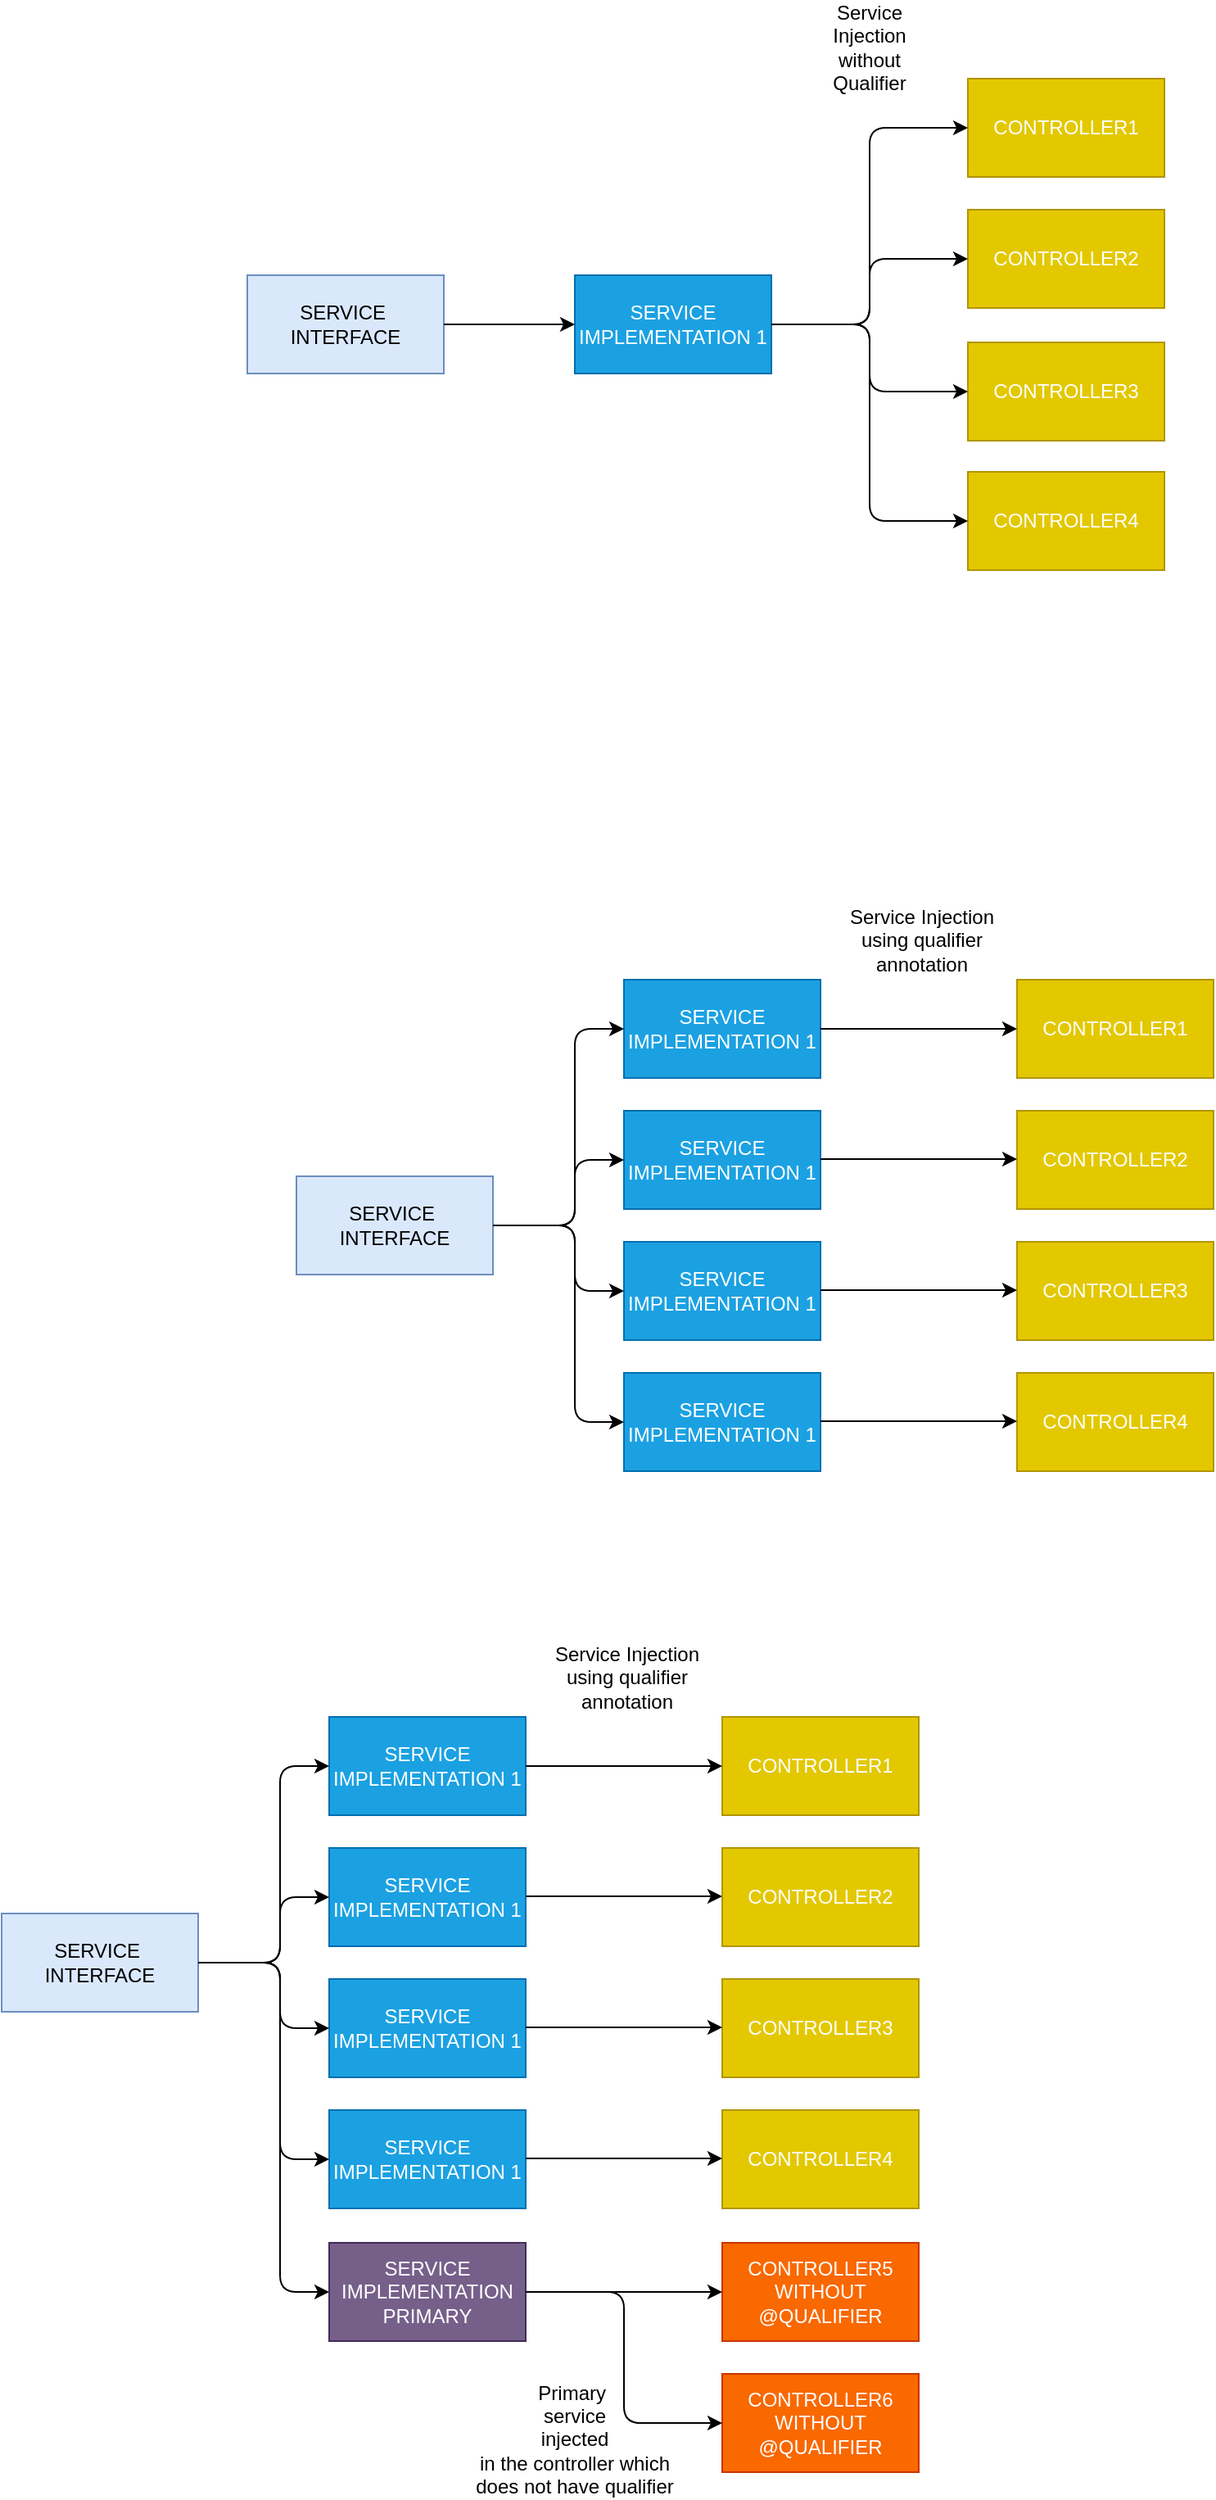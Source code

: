 <mxfile version="13.6.4" type="device"><diagram id="x1-xS2fN6bJ3fBWfXBaw" name="Page-1"><mxGraphModel dx="1088" dy="591" grid="1" gridSize="10" guides="1" tooltips="1" connect="1" arrows="1" fold="1" page="1" pageScale="1" pageWidth="1654" pageHeight="2336" math="0" shadow="0"><root><mxCell id="0"/><mxCell id="1" parent="0"/><mxCell id="rMIEhUUxJc8bwgozo3PN-22" value="" style="group" vertex="1" connectable="0" parent="1"><mxGeometry x="390" y="670" width="560" height="349" as="geometry"/></mxCell><mxCell id="rMIEhUUxJc8bwgozo3PN-20" value="Service Injection using qualifier&lt;br&gt;annotation" style="text;html=1;strokeColor=none;fillColor=none;align=center;verticalAlign=middle;whiteSpace=wrap;rounded=0;" vertex="1" parent="rMIEhUUxJc8bwgozo3PN-22"><mxGeometry x="332" width="100" height="49" as="geometry"/></mxCell><mxCell id="rMIEhUUxJc8bwgozo3PN-21" value="" style="group" vertex="1" connectable="0" parent="rMIEhUUxJc8bwgozo3PN-22"><mxGeometry y="49" width="560" height="300" as="geometry"/></mxCell><mxCell id="rMIEhUUxJc8bwgozo3PN-1" value="SERVICE&amp;nbsp;&lt;br&gt;INTERFACE" style="rounded=0;whiteSpace=wrap;html=1;fillColor=#dae8fc;strokeColor=#6c8ebf;" vertex="1" parent="rMIEhUUxJc8bwgozo3PN-21"><mxGeometry y="120" width="120" height="60" as="geometry"/></mxCell><mxCell id="rMIEhUUxJc8bwgozo3PN-2" value="SERVICE&lt;br&gt;IMPLEMENTATION 1" style="rounded=0;whiteSpace=wrap;html=1;fillColor=#1ba1e2;strokeColor=#006EAF;fontColor=#ffffff;" vertex="1" parent="rMIEhUUxJc8bwgozo3PN-21"><mxGeometry x="200" width="120" height="60" as="geometry"/></mxCell><mxCell id="rMIEhUUxJc8bwgozo3PN-3" value="SERVICE&lt;br&gt;IMPLEMENTATION 1" style="rounded=0;whiteSpace=wrap;html=1;fillColor=#1ba1e2;strokeColor=#006EAF;fontColor=#ffffff;" vertex="1" parent="rMIEhUUxJc8bwgozo3PN-21"><mxGeometry x="200" y="80" width="120" height="60" as="geometry"/></mxCell><mxCell id="rMIEhUUxJc8bwgozo3PN-4" value="SERVICE&lt;br&gt;IMPLEMENTATION 1" style="rounded=0;whiteSpace=wrap;html=1;fillColor=#1ba1e2;strokeColor=#006EAF;fontColor=#ffffff;" vertex="1" parent="rMIEhUUxJc8bwgozo3PN-21"><mxGeometry x="200" y="160" width="120" height="60" as="geometry"/></mxCell><mxCell id="rMIEhUUxJc8bwgozo3PN-5" value="SERVICE&lt;br&gt;IMPLEMENTATION 1" style="rounded=0;whiteSpace=wrap;html=1;fillColor=#1ba1e2;strokeColor=#006EAF;fontColor=#ffffff;" vertex="1" parent="rMIEhUUxJc8bwgozo3PN-21"><mxGeometry x="200" y="240" width="120" height="60" as="geometry"/></mxCell><mxCell id="rMIEhUUxJc8bwgozo3PN-6" value="CONTROLLER1" style="rounded=0;whiteSpace=wrap;html=1;fillColor=#e3c800;strokeColor=#B09500;fontColor=#ffffff;" vertex="1" parent="rMIEhUUxJc8bwgozo3PN-21"><mxGeometry x="440" width="120" height="60" as="geometry"/></mxCell><mxCell id="rMIEhUUxJc8bwgozo3PN-7" value="CONTROLLER2" style="rounded=0;whiteSpace=wrap;html=1;fillColor=#e3c800;strokeColor=#B09500;fontColor=#ffffff;" vertex="1" parent="rMIEhUUxJc8bwgozo3PN-21"><mxGeometry x="440" y="80" width="120" height="60" as="geometry"/></mxCell><mxCell id="rMIEhUUxJc8bwgozo3PN-8" value="CONTROLLER3" style="rounded=0;whiteSpace=wrap;html=1;fillColor=#e3c800;strokeColor=#B09500;fontColor=#ffffff;" vertex="1" parent="rMIEhUUxJc8bwgozo3PN-21"><mxGeometry x="440" y="160" width="120" height="60" as="geometry"/></mxCell><mxCell id="rMIEhUUxJc8bwgozo3PN-9" value="CONTROLLER4" style="rounded=0;whiteSpace=wrap;html=1;fillColor=#e3c800;strokeColor=#B09500;fontColor=#ffffff;" vertex="1" parent="rMIEhUUxJc8bwgozo3PN-21"><mxGeometry x="440" y="240" width="120" height="60" as="geometry"/></mxCell><mxCell id="rMIEhUUxJc8bwgozo3PN-10" value="" style="endArrow=classic;html=1;exitX=1;exitY=0.5;exitDx=0;exitDy=0;entryX=0;entryY=0.5;entryDx=0;entryDy=0;" edge="1" parent="rMIEhUUxJc8bwgozo3PN-21" source="rMIEhUUxJc8bwgozo3PN-1" target="rMIEhUUxJc8bwgozo3PN-2"><mxGeometry width="50" height="50" relative="1" as="geometry"><mxPoint x="310" y="150" as="sourcePoint"/><mxPoint x="360" y="100" as="targetPoint"/><Array as="points"><mxPoint x="170" y="150"/><mxPoint x="170" y="30"/></Array></mxGeometry></mxCell><mxCell id="rMIEhUUxJc8bwgozo3PN-13" value="" style="endArrow=classic;html=1;entryX=0;entryY=0.5;entryDx=0;entryDy=0;" edge="1" parent="rMIEhUUxJc8bwgozo3PN-21" target="rMIEhUUxJc8bwgozo3PN-3"><mxGeometry width="50" height="50" relative="1" as="geometry"><mxPoint x="120" y="150" as="sourcePoint"/><mxPoint x="170" y="100" as="targetPoint"/><Array as="points"><mxPoint x="170" y="150"/><mxPoint x="170" y="110"/></Array></mxGeometry></mxCell><mxCell id="rMIEhUUxJc8bwgozo3PN-14" value="" style="endArrow=classic;html=1;exitX=1;exitY=0.5;exitDx=0;exitDy=0;entryX=0;entryY=0.5;entryDx=0;entryDy=0;" edge="1" parent="rMIEhUUxJc8bwgozo3PN-21" source="rMIEhUUxJc8bwgozo3PN-1" target="rMIEhUUxJc8bwgozo3PN-4"><mxGeometry width="50" height="50" relative="1" as="geometry"><mxPoint x="310" y="150" as="sourcePoint"/><mxPoint x="360" y="100" as="targetPoint"/><Array as="points"><mxPoint x="170" y="150"/><mxPoint x="170" y="190"/></Array></mxGeometry></mxCell><mxCell id="rMIEhUUxJc8bwgozo3PN-15" value="" style="endArrow=classic;html=1;exitX=1;exitY=0.5;exitDx=0;exitDy=0;entryX=0;entryY=0.5;entryDx=0;entryDy=0;" edge="1" parent="rMIEhUUxJc8bwgozo3PN-21" source="rMIEhUUxJc8bwgozo3PN-1" target="rMIEhUUxJc8bwgozo3PN-5"><mxGeometry width="50" height="50" relative="1" as="geometry"><mxPoint x="310" y="150" as="sourcePoint"/><mxPoint x="360" y="100" as="targetPoint"/><Array as="points"><mxPoint x="170" y="150"/><mxPoint x="170" y="270"/></Array></mxGeometry></mxCell><mxCell id="rMIEhUUxJc8bwgozo3PN-16" value="" style="endArrow=classic;html=1;exitX=1;exitY=0.5;exitDx=0;exitDy=0;entryX=0;entryY=0.5;entryDx=0;entryDy=0;" edge="1" parent="rMIEhUUxJc8bwgozo3PN-21" source="rMIEhUUxJc8bwgozo3PN-2" target="rMIEhUUxJc8bwgozo3PN-6"><mxGeometry width="50" height="50" relative="1" as="geometry"><mxPoint x="310" y="150" as="sourcePoint"/><mxPoint x="360" y="100" as="targetPoint"/></mxGeometry></mxCell><mxCell id="rMIEhUUxJc8bwgozo3PN-17" value="" style="endArrow=classic;html=1;exitX=1;exitY=0.5;exitDx=0;exitDy=0;entryX=0;entryY=0.5;entryDx=0;entryDy=0;" edge="1" parent="rMIEhUUxJc8bwgozo3PN-21"><mxGeometry width="50" height="50" relative="1" as="geometry"><mxPoint x="320" y="109.5" as="sourcePoint"/><mxPoint x="440" y="109.5" as="targetPoint"/></mxGeometry></mxCell><mxCell id="rMIEhUUxJc8bwgozo3PN-18" value="" style="endArrow=classic;html=1;exitX=1;exitY=0.5;exitDx=0;exitDy=0;entryX=0;entryY=0.5;entryDx=0;entryDy=0;" edge="1" parent="rMIEhUUxJc8bwgozo3PN-21"><mxGeometry width="50" height="50" relative="1" as="geometry"><mxPoint x="320" y="189.5" as="sourcePoint"/><mxPoint x="440" y="189.5" as="targetPoint"/></mxGeometry></mxCell><mxCell id="rMIEhUUxJc8bwgozo3PN-19" value="" style="endArrow=classic;html=1;exitX=1;exitY=0.5;exitDx=0;exitDy=0;entryX=0;entryY=0.5;entryDx=0;entryDy=0;" edge="1" parent="rMIEhUUxJc8bwgozo3PN-21"><mxGeometry width="50" height="50" relative="1" as="geometry"><mxPoint x="320" y="269.5" as="sourcePoint"/><mxPoint x="440" y="269.5" as="targetPoint"/></mxGeometry></mxCell><mxCell id="rMIEhUUxJc8bwgozo3PN-29" value="" style="group" vertex="1" connectable="0" parent="1"><mxGeometry x="360" y="169" width="560" height="300" as="geometry"/></mxCell><mxCell id="rMIEhUUxJc8bwgozo3PN-30" value="SERVICE&amp;nbsp;&lt;br&gt;INTERFACE" style="rounded=0;whiteSpace=wrap;html=1;fillColor=#dae8fc;strokeColor=#6c8ebf;" vertex="1" parent="rMIEhUUxJc8bwgozo3PN-29"><mxGeometry y="120" width="120" height="60" as="geometry"/></mxCell><mxCell id="rMIEhUUxJc8bwgozo3PN-31" value="SERVICE&lt;br&gt;IMPLEMENTATION 1" style="rounded=0;whiteSpace=wrap;html=1;fillColor=#1ba1e2;strokeColor=#006EAF;fontColor=#ffffff;" vertex="1" parent="rMIEhUUxJc8bwgozo3PN-29"><mxGeometry x="200" y="120" width="120" height="60" as="geometry"/></mxCell><mxCell id="rMIEhUUxJc8bwgozo3PN-35" value="CONTROLLER1" style="rounded=0;whiteSpace=wrap;html=1;fillColor=#e3c800;strokeColor=#B09500;fontColor=#ffffff;" vertex="1" parent="rMIEhUUxJc8bwgozo3PN-29"><mxGeometry x="440" width="120" height="60" as="geometry"/></mxCell><mxCell id="rMIEhUUxJc8bwgozo3PN-36" value="CONTROLLER2" style="rounded=0;whiteSpace=wrap;html=1;fillColor=#e3c800;strokeColor=#B09500;fontColor=#ffffff;" vertex="1" parent="rMIEhUUxJc8bwgozo3PN-29"><mxGeometry x="440" y="80" width="120" height="60" as="geometry"/></mxCell><mxCell id="rMIEhUUxJc8bwgozo3PN-39" value="" style="endArrow=classic;html=1;exitX=1;exitY=0.5;exitDx=0;exitDy=0;entryX=0;entryY=0.5;entryDx=0;entryDy=0;" edge="1" parent="rMIEhUUxJc8bwgozo3PN-29" source="rMIEhUUxJc8bwgozo3PN-30" target="rMIEhUUxJc8bwgozo3PN-31"><mxGeometry width="50" height="50" relative="1" as="geometry"><mxPoint x="310" y="150" as="sourcePoint"/><mxPoint x="360" y="100" as="targetPoint"/><Array as="points"><mxPoint x="170" y="150"/></Array></mxGeometry></mxCell><mxCell id="rMIEhUUxJc8bwgozo3PN-43" value="" style="endArrow=classic;html=1;exitX=1;exitY=0.5;exitDx=0;exitDy=0;entryX=0;entryY=0.5;entryDx=0;entryDy=0;" edge="1" parent="rMIEhUUxJc8bwgozo3PN-29" source="rMIEhUUxJc8bwgozo3PN-31" target="rMIEhUUxJc8bwgozo3PN-35"><mxGeometry width="50" height="50" relative="1" as="geometry"><mxPoint x="310" y="150" as="sourcePoint"/><mxPoint x="360" y="100" as="targetPoint"/><Array as="points"><mxPoint x="380" y="150"/><mxPoint x="380" y="30"/></Array></mxGeometry></mxCell><mxCell id="rMIEhUUxJc8bwgozo3PN-55" value="CONTROLLER3" style="rounded=0;whiteSpace=wrap;html=1;fillColor=#e3c800;strokeColor=#B09500;fontColor=#ffffff;" vertex="1" parent="rMIEhUUxJc8bwgozo3PN-29"><mxGeometry x="440" y="161" width="120" height="60" as="geometry"/></mxCell><mxCell id="rMIEhUUxJc8bwgozo3PN-54" value="CONTROLLER4" style="rounded=0;whiteSpace=wrap;html=1;fillColor=#e3c800;strokeColor=#B09500;fontColor=#ffffff;" vertex="1" parent="rMIEhUUxJc8bwgozo3PN-29"><mxGeometry x="440" y="240" width="120" height="60" as="geometry"/></mxCell><mxCell id="rMIEhUUxJc8bwgozo3PN-56" value="" style="endArrow=classic;html=1;entryX=0;entryY=0.5;entryDx=0;entryDy=0;exitX=1;exitY=0.5;exitDx=0;exitDy=0;" edge="1" parent="rMIEhUUxJc8bwgozo3PN-29" source="rMIEhUUxJc8bwgozo3PN-31" target="rMIEhUUxJc8bwgozo3PN-36"><mxGeometry width="50" height="50" relative="1" as="geometry"><mxPoint x="200" y="181" as="sourcePoint"/><mxPoint x="250" y="131" as="targetPoint"/><Array as="points"><mxPoint x="380" y="150"/><mxPoint x="380" y="110"/></Array></mxGeometry></mxCell><mxCell id="rMIEhUUxJc8bwgozo3PN-57" value="" style="endArrow=classic;html=1;entryX=0;entryY=0.5;entryDx=0;entryDy=0;exitX=1;exitY=0.5;exitDx=0;exitDy=0;" edge="1" parent="rMIEhUUxJc8bwgozo3PN-29" source="rMIEhUUxJc8bwgozo3PN-31" target="rMIEhUUxJc8bwgozo3PN-55"><mxGeometry width="50" height="50" relative="1" as="geometry"><mxPoint x="200" y="181" as="sourcePoint"/><mxPoint x="250" y="131" as="targetPoint"/><Array as="points"><mxPoint x="380" y="150"/><mxPoint x="380" y="191"/></Array></mxGeometry></mxCell><mxCell id="rMIEhUUxJc8bwgozo3PN-58" value="" style="endArrow=classic;html=1;entryX=0;entryY=0.5;entryDx=0;entryDy=0;exitX=1;exitY=0.5;exitDx=0;exitDy=0;" edge="1" parent="rMIEhUUxJc8bwgozo3PN-29" source="rMIEhUUxJc8bwgozo3PN-31" target="rMIEhUUxJc8bwgozo3PN-54"><mxGeometry width="50" height="50" relative="1" as="geometry"><mxPoint x="200" y="181" as="sourcePoint"/><mxPoint x="250" y="131" as="targetPoint"/><Array as="points"><mxPoint x="380" y="150"/><mxPoint x="380" y="270"/></Array></mxGeometry></mxCell><mxCell id="rMIEhUUxJc8bwgozo3PN-59" value="Service Injection without&lt;br&gt;Qualifier" style="text;html=1;strokeColor=none;fillColor=none;align=center;verticalAlign=middle;whiteSpace=wrap;rounded=0;" vertex="1" parent="1"><mxGeometry x="720" y="140" width="40" height="20" as="geometry"/></mxCell><mxCell id="rMIEhUUxJc8bwgozo3PN-60" value="" style="group" vertex="1" connectable="0" parent="1"><mxGeometry x="210" y="1120" width="560" height="349" as="geometry"/></mxCell><mxCell id="rMIEhUUxJc8bwgozo3PN-61" value="Service Injection using qualifier&lt;br&gt;annotation" style="text;html=1;strokeColor=none;fillColor=none;align=center;verticalAlign=middle;whiteSpace=wrap;rounded=0;" vertex="1" parent="rMIEhUUxJc8bwgozo3PN-60"><mxGeometry x="332" width="100" height="49" as="geometry"/></mxCell><mxCell id="rMIEhUUxJc8bwgozo3PN-62" value="" style="group" vertex="1" connectable="0" parent="rMIEhUUxJc8bwgozo3PN-60"><mxGeometry y="49" width="560" height="300" as="geometry"/></mxCell><mxCell id="rMIEhUUxJc8bwgozo3PN-63" value="SERVICE&amp;nbsp;&lt;br&gt;INTERFACE" style="rounded=0;whiteSpace=wrap;html=1;fillColor=#dae8fc;strokeColor=#6c8ebf;" vertex="1" parent="rMIEhUUxJc8bwgozo3PN-62"><mxGeometry y="120" width="120" height="60" as="geometry"/></mxCell><mxCell id="rMIEhUUxJc8bwgozo3PN-64" value="SERVICE&lt;br&gt;IMPLEMENTATION 1" style="rounded=0;whiteSpace=wrap;html=1;fillColor=#1ba1e2;strokeColor=#006EAF;fontColor=#ffffff;" vertex="1" parent="rMIEhUUxJc8bwgozo3PN-62"><mxGeometry x="200" width="120" height="60" as="geometry"/></mxCell><mxCell id="rMIEhUUxJc8bwgozo3PN-65" value="SERVICE&lt;br&gt;IMPLEMENTATION 1" style="rounded=0;whiteSpace=wrap;html=1;fillColor=#1ba1e2;strokeColor=#006EAF;fontColor=#ffffff;" vertex="1" parent="rMIEhUUxJc8bwgozo3PN-62"><mxGeometry x="200" y="80" width="120" height="60" as="geometry"/></mxCell><mxCell id="rMIEhUUxJc8bwgozo3PN-66" value="SERVICE&lt;br&gt;IMPLEMENTATION 1" style="rounded=0;whiteSpace=wrap;html=1;fillColor=#1ba1e2;strokeColor=#006EAF;fontColor=#ffffff;" vertex="1" parent="rMIEhUUxJc8bwgozo3PN-62"><mxGeometry x="200" y="160" width="120" height="60" as="geometry"/></mxCell><mxCell id="rMIEhUUxJc8bwgozo3PN-67" value="SERVICE&lt;br&gt;IMPLEMENTATION 1" style="rounded=0;whiteSpace=wrap;html=1;fillColor=#1ba1e2;strokeColor=#006EAF;fontColor=#ffffff;" vertex="1" parent="rMIEhUUxJc8bwgozo3PN-62"><mxGeometry x="200" y="240" width="120" height="60" as="geometry"/></mxCell><mxCell id="rMIEhUUxJc8bwgozo3PN-68" value="CONTROLLER1" style="rounded=0;whiteSpace=wrap;html=1;fillColor=#e3c800;strokeColor=#B09500;fontColor=#ffffff;" vertex="1" parent="rMIEhUUxJc8bwgozo3PN-62"><mxGeometry x="440" width="120" height="60" as="geometry"/></mxCell><mxCell id="rMIEhUUxJc8bwgozo3PN-69" value="CONTROLLER2" style="rounded=0;whiteSpace=wrap;html=1;fillColor=#e3c800;strokeColor=#B09500;fontColor=#ffffff;" vertex="1" parent="rMIEhUUxJc8bwgozo3PN-62"><mxGeometry x="440" y="80" width="120" height="60" as="geometry"/></mxCell><mxCell id="rMIEhUUxJc8bwgozo3PN-70" value="CONTROLLER3" style="rounded=0;whiteSpace=wrap;html=1;fillColor=#e3c800;strokeColor=#B09500;fontColor=#ffffff;" vertex="1" parent="rMIEhUUxJc8bwgozo3PN-62"><mxGeometry x="440" y="160" width="120" height="60" as="geometry"/></mxCell><mxCell id="rMIEhUUxJc8bwgozo3PN-71" value="CONTROLLER4" style="rounded=0;whiteSpace=wrap;html=1;fillColor=#e3c800;strokeColor=#B09500;fontColor=#ffffff;" vertex="1" parent="rMIEhUUxJc8bwgozo3PN-62"><mxGeometry x="440" y="240" width="120" height="60" as="geometry"/></mxCell><mxCell id="rMIEhUUxJc8bwgozo3PN-72" value="" style="endArrow=classic;html=1;exitX=1;exitY=0.5;exitDx=0;exitDy=0;entryX=0;entryY=0.5;entryDx=0;entryDy=0;" edge="1" parent="rMIEhUUxJc8bwgozo3PN-62" source="rMIEhUUxJc8bwgozo3PN-63" target="rMIEhUUxJc8bwgozo3PN-64"><mxGeometry width="50" height="50" relative="1" as="geometry"><mxPoint x="310" y="150" as="sourcePoint"/><mxPoint x="360" y="100" as="targetPoint"/><Array as="points"><mxPoint x="170" y="150"/><mxPoint x="170" y="30"/></Array></mxGeometry></mxCell><mxCell id="rMIEhUUxJc8bwgozo3PN-73" value="" style="endArrow=classic;html=1;entryX=0;entryY=0.5;entryDx=0;entryDy=0;" edge="1" parent="rMIEhUUxJc8bwgozo3PN-62" target="rMIEhUUxJc8bwgozo3PN-65"><mxGeometry width="50" height="50" relative="1" as="geometry"><mxPoint x="120" y="150" as="sourcePoint"/><mxPoint x="170" y="100" as="targetPoint"/><Array as="points"><mxPoint x="170" y="150"/><mxPoint x="170" y="110"/></Array></mxGeometry></mxCell><mxCell id="rMIEhUUxJc8bwgozo3PN-74" value="" style="endArrow=classic;html=1;exitX=1;exitY=0.5;exitDx=0;exitDy=0;entryX=0;entryY=0.5;entryDx=0;entryDy=0;" edge="1" parent="rMIEhUUxJc8bwgozo3PN-62" source="rMIEhUUxJc8bwgozo3PN-63" target="rMIEhUUxJc8bwgozo3PN-66"><mxGeometry width="50" height="50" relative="1" as="geometry"><mxPoint x="310" y="150" as="sourcePoint"/><mxPoint x="360" y="100" as="targetPoint"/><Array as="points"><mxPoint x="170" y="150"/><mxPoint x="170" y="190"/></Array></mxGeometry></mxCell><mxCell id="rMIEhUUxJc8bwgozo3PN-75" value="" style="endArrow=classic;html=1;exitX=1;exitY=0.5;exitDx=0;exitDy=0;entryX=0;entryY=0.5;entryDx=0;entryDy=0;" edge="1" parent="rMIEhUUxJc8bwgozo3PN-62" source="rMIEhUUxJc8bwgozo3PN-63" target="rMIEhUUxJc8bwgozo3PN-67"><mxGeometry width="50" height="50" relative="1" as="geometry"><mxPoint x="310" y="150" as="sourcePoint"/><mxPoint x="360" y="100" as="targetPoint"/><Array as="points"><mxPoint x="170" y="150"/><mxPoint x="170" y="270"/></Array></mxGeometry></mxCell><mxCell id="rMIEhUUxJc8bwgozo3PN-76" value="" style="endArrow=classic;html=1;exitX=1;exitY=0.5;exitDx=0;exitDy=0;entryX=0;entryY=0.5;entryDx=0;entryDy=0;" edge="1" parent="rMIEhUUxJc8bwgozo3PN-62" source="rMIEhUUxJc8bwgozo3PN-64" target="rMIEhUUxJc8bwgozo3PN-68"><mxGeometry width="50" height="50" relative="1" as="geometry"><mxPoint x="310" y="150" as="sourcePoint"/><mxPoint x="360" y="100" as="targetPoint"/></mxGeometry></mxCell><mxCell id="rMIEhUUxJc8bwgozo3PN-77" value="" style="endArrow=classic;html=1;exitX=1;exitY=0.5;exitDx=0;exitDy=0;entryX=0;entryY=0.5;entryDx=0;entryDy=0;" edge="1" parent="rMIEhUUxJc8bwgozo3PN-62"><mxGeometry width="50" height="50" relative="1" as="geometry"><mxPoint x="320" y="109.5" as="sourcePoint"/><mxPoint x="440" y="109.5" as="targetPoint"/></mxGeometry></mxCell><mxCell id="rMIEhUUxJc8bwgozo3PN-78" value="" style="endArrow=classic;html=1;exitX=1;exitY=0.5;exitDx=0;exitDy=0;entryX=0;entryY=0.5;entryDx=0;entryDy=0;" edge="1" parent="rMIEhUUxJc8bwgozo3PN-62"><mxGeometry width="50" height="50" relative="1" as="geometry"><mxPoint x="320" y="189.5" as="sourcePoint"/><mxPoint x="440" y="189.5" as="targetPoint"/></mxGeometry></mxCell><mxCell id="rMIEhUUxJc8bwgozo3PN-79" value="" style="endArrow=classic;html=1;exitX=1;exitY=0.5;exitDx=0;exitDy=0;entryX=0;entryY=0.5;entryDx=0;entryDy=0;" edge="1" parent="rMIEhUUxJc8bwgozo3PN-62"><mxGeometry width="50" height="50" relative="1" as="geometry"><mxPoint x="320" y="269.5" as="sourcePoint"/><mxPoint x="440" y="269.5" as="targetPoint"/></mxGeometry></mxCell><mxCell id="rMIEhUUxJc8bwgozo3PN-80" value="SERVICE&lt;br&gt;IMPLEMENTATION&lt;br&gt;PRIMARY" style="rounded=0;whiteSpace=wrap;html=1;fillColor=#76608a;strokeColor=#432D57;fontColor=#ffffff;" vertex="1" parent="1"><mxGeometry x="410" y="1490" width="120" height="60" as="geometry"/></mxCell><mxCell id="rMIEhUUxJc8bwgozo3PN-81" value="CONTROLLER5&lt;br&gt;WITHOUT&lt;br&gt;@QUALIFIER" style="rounded=0;whiteSpace=wrap;html=1;fillColor=#fa6800;strokeColor=#C73500;fontColor=#ffffff;" vertex="1" parent="1"><mxGeometry x="650" y="1490" width="120" height="60" as="geometry"/></mxCell><mxCell id="rMIEhUUxJc8bwgozo3PN-82" value="CONTROLLER6&lt;br&gt;WITHOUT&lt;br&gt;@QUALIFIER" style="rounded=0;whiteSpace=wrap;html=1;fillColor=#fa6800;strokeColor=#C73500;fontColor=#ffffff;" vertex="1" parent="1"><mxGeometry x="650" y="1570" width="120" height="60" as="geometry"/></mxCell><mxCell id="rMIEhUUxJc8bwgozo3PN-83" value="" style="endArrow=classic;html=1;exitX=1;exitY=0.5;exitDx=0;exitDy=0;entryX=0;entryY=0.5;entryDx=0;entryDy=0;" edge="1" parent="1" source="rMIEhUUxJc8bwgozo3PN-63" target="rMIEhUUxJc8bwgozo3PN-80"><mxGeometry width="50" height="50" relative="1" as="geometry"><mxPoint x="570" y="1480" as="sourcePoint"/><mxPoint x="620" y="1430" as="targetPoint"/><Array as="points"><mxPoint x="380" y="1319"/><mxPoint x="380" y="1520"/></Array></mxGeometry></mxCell><mxCell id="rMIEhUUxJc8bwgozo3PN-84" value="" style="endArrow=classic;html=1;exitX=1;exitY=0.5;exitDx=0;exitDy=0;entryX=0;entryY=0.5;entryDx=0;entryDy=0;" edge="1" parent="1" source="rMIEhUUxJc8bwgozo3PN-80" target="rMIEhUUxJc8bwgozo3PN-81"><mxGeometry width="50" height="50" relative="1" as="geometry"><mxPoint x="570" y="1480" as="sourcePoint"/><mxPoint x="620" y="1430" as="targetPoint"/></mxGeometry></mxCell><mxCell id="rMIEhUUxJc8bwgozo3PN-85" value="" style="endArrow=classic;html=1;exitX=1;exitY=0.5;exitDx=0;exitDy=0;entryX=0;entryY=0.5;entryDx=0;entryDy=0;" edge="1" parent="1" source="rMIEhUUxJc8bwgozo3PN-80" target="rMIEhUUxJc8bwgozo3PN-82"><mxGeometry width="50" height="50" relative="1" as="geometry"><mxPoint x="570" y="1480" as="sourcePoint"/><mxPoint x="620" y="1430" as="targetPoint"/><Array as="points"><mxPoint x="590" y="1520"/><mxPoint x="590" y="1600"/></Array></mxGeometry></mxCell><mxCell id="rMIEhUUxJc8bwgozo3PN-86" value="Primary&amp;nbsp;&lt;br&gt;service&lt;br&gt;injected&lt;br&gt;in the controller which does not have qualifier" style="text;html=1;strokeColor=none;fillColor=none;align=center;verticalAlign=middle;whiteSpace=wrap;rounded=0;" vertex="1" parent="1"><mxGeometry x="490" y="1600" width="140" height="20" as="geometry"/></mxCell></root></mxGraphModel></diagram></mxfile>